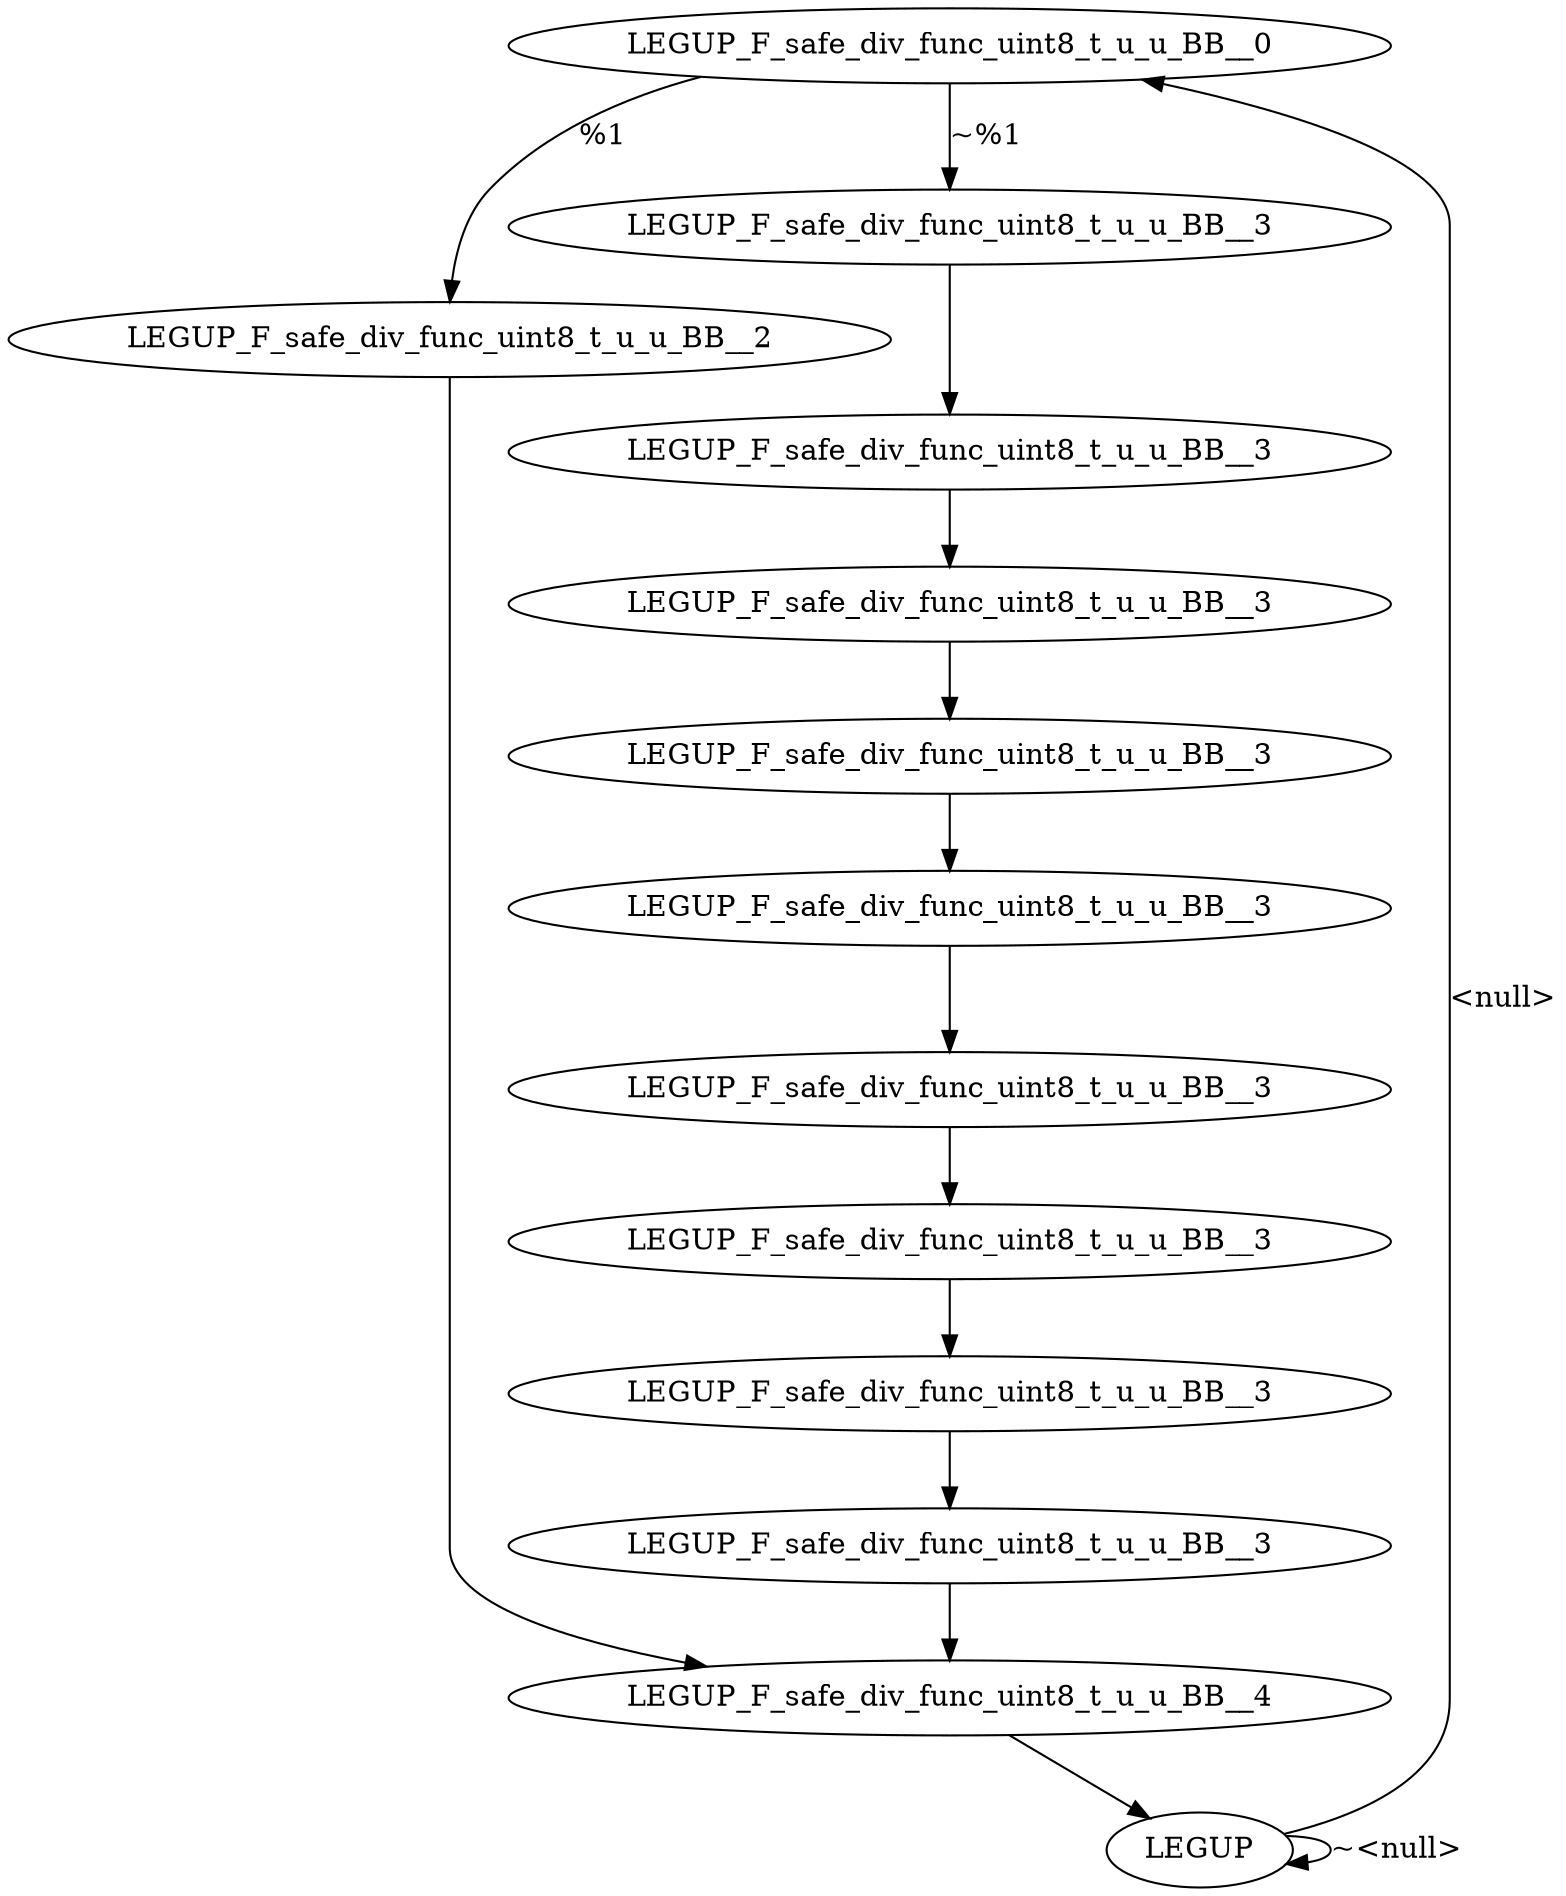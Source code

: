 digraph {
Node0x2b909d0[label="LEGUP_F_safe_div_func_uint8_t_u_u_BB__0"];
Node0x2b90830[label="LEGUP"];
Node0x2b90830 -> Node0x2b909d0[label="<null>"];
Node0x2b90830 -> Node0x2b90830[label="~<null>"];
Node0x2b90aa0[label="LEGUP_F_safe_div_func_uint8_t_u_u_BB__2"];
Node0x2b909d0 -> Node0x2b90aa0[label="%1"];
Node0x2b90b70[label="LEGUP_F_safe_div_func_uint8_t_u_u_BB__3"];
Node0x2b909d0 -> Node0x2b90b70[label="~%1"];
Node0x2b912c0[label="LEGUP_F_safe_div_func_uint8_t_u_u_BB__4"];
Node0x2b90aa0 -> Node0x2b912c0;
Node0x2b90c40[label="LEGUP_F_safe_div_func_uint8_t_u_u_BB__3"];
Node0x2b90b70 -> Node0x2b90c40;
Node0x2b90d10[label="LEGUP_F_safe_div_func_uint8_t_u_u_BB__3"];
Node0x2b90c40 -> Node0x2b90d10;
Node0x2b90de0[label="LEGUP_F_safe_div_func_uint8_t_u_u_BB__3"];
Node0x2b90d10 -> Node0x2b90de0;
Node0x2b90eb0[label="LEGUP_F_safe_div_func_uint8_t_u_u_BB__3"];
Node0x2b90de0 -> Node0x2b90eb0;
Node0x2b90f80[label="LEGUP_F_safe_div_func_uint8_t_u_u_BB__3"];
Node0x2b90eb0 -> Node0x2b90f80;
Node0x2b91050[label="LEGUP_F_safe_div_func_uint8_t_u_u_BB__3"];
Node0x2b90f80 -> Node0x2b91050;
Node0x2b91120[label="LEGUP_F_safe_div_func_uint8_t_u_u_BB__3"];
Node0x2b91050 -> Node0x2b91120;
Node0x2b911f0[label="LEGUP_F_safe_div_func_uint8_t_u_u_BB__3"];
Node0x2b91120 -> Node0x2b911f0;
Node0x2b911f0 -> Node0x2b912c0;
Node0x2b912c0 -> Node0x2b90830;
}
